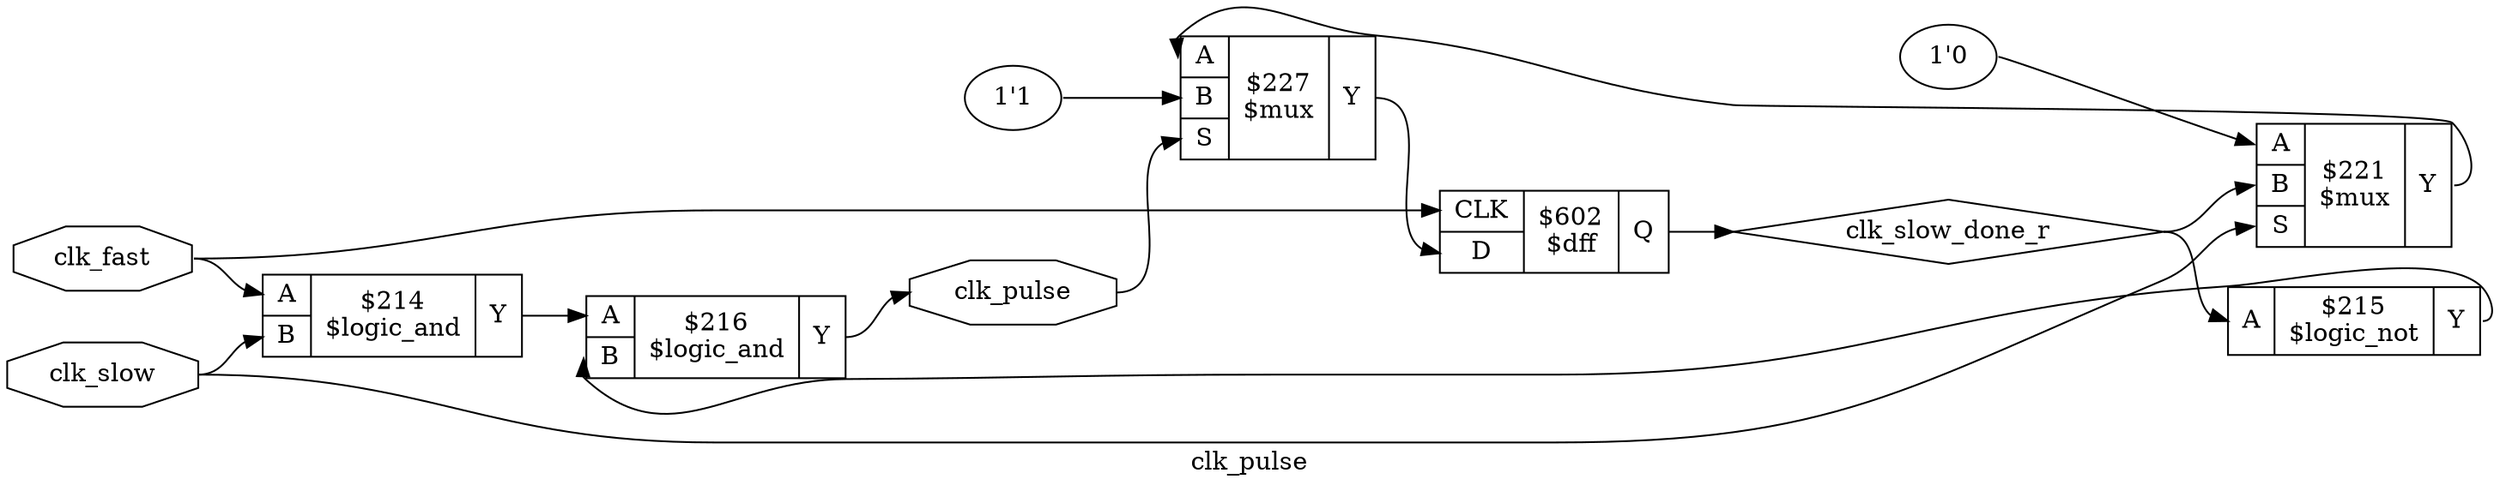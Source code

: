 digraph "clk_pulse" {
label="clk_pulse";
rankdir="LR";
remincross=true;
n5 [ shape=octagon, label="clk_fast", color="black", fontcolor="black" ];
n6 [ shape=octagon, label="clk_pulse", color="black", fontcolor="black" ];
n7 [ shape=octagon, label="clk_slow", color="black", fontcolor="black" ];
n8 [ shape=diamond, label="clk_slow_done_r", color="black", fontcolor="black" ];
c12 [ shape=record, label="{{<p9> A|<p10> B}|$214\n$logic_and|{<p11> Y}}" ];
c13 [ shape=record, label="{{<p9> A|<p10> B}|$216\n$logic_and|{<p11> Y}}" ];
c14 [ shape=record, label="{{<p9> A}|$215\n$logic_not|{<p11> Y}}" ];
c18 [ shape=record, label="{{<p15> CLK|<p16> D}|$602\n$dff|{<p17> Q}}" ];
v0 [ label="1'0" ];
c20 [ shape=record, label="{{<p9> A|<p10> B|<p19> S}|$221\n$mux|{<p11> Y}}" ];
v1 [ label="1'1" ];
c21 [ shape=record, label="{{<p9> A|<p10> B|<p19> S}|$227\n$mux|{<p11> Y}}" ];
c21:p11:e -> c18:p16:w [color="black", label=""];
c20:p11:e -> c21:p9:w [color="black", label=""];
c12:p11:e -> c13:p9:w [color="black", label=""];
c14:p11:e -> c13:p10:w [color="black", label=""];
n5:e -> c12:p9:w [color="black", label=""];
n5:e -> c18:p15:w [color="black", label=""];
c13:p11:e -> n6:w [color="black", label=""];
n6:e -> c21:p19:w [color="black", label=""];
n7:e -> c12:p10:w [color="black", label=""];
n7:e -> c20:p19:w [color="black", label=""];
c18:p17:e -> n8:w [color="black", label=""];
n8:e -> c14:p9:w [color="black", label=""];
n8:e -> c20:p10:w [color="black", label=""];
v0:e -> c20:p9:w [color="black", label=""];
v1:e -> c21:p10:w [color="black", label=""];
}
